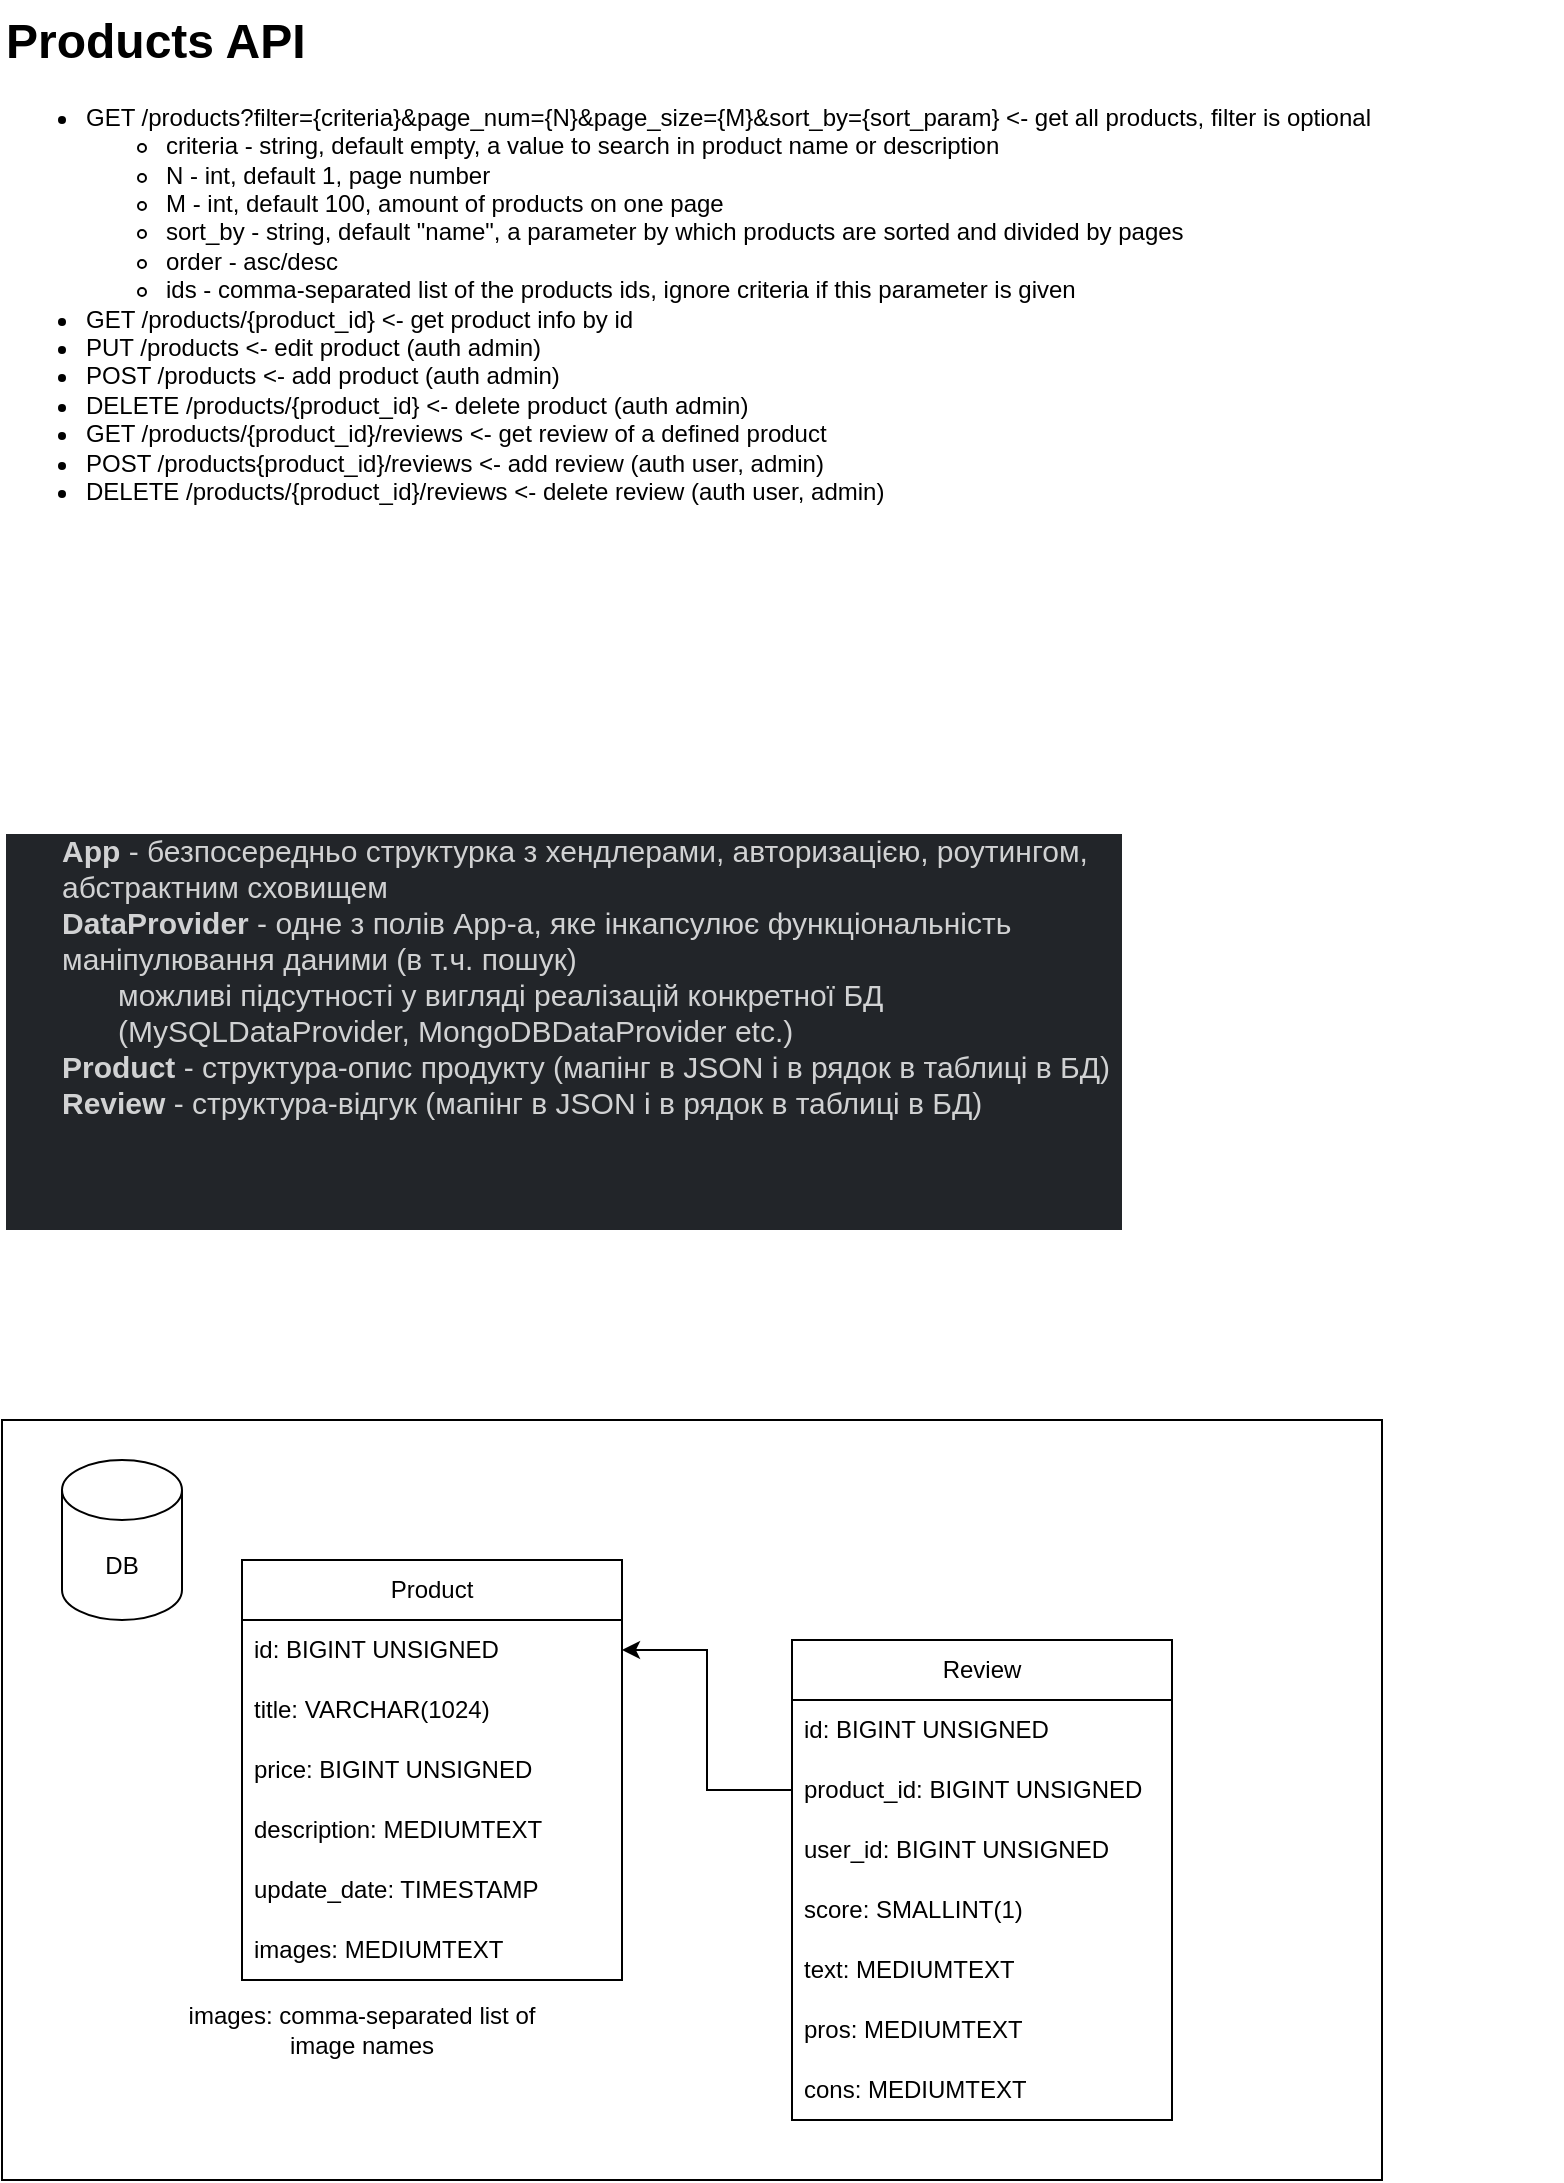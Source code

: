 <mxfile version="24.3.1" type="github">
  <diagram name="Page-1" id="ZJJYtPXDSKrinVVGFOde">
    <mxGraphModel dx="1434" dy="822" grid="1" gridSize="10" guides="1" tooltips="1" connect="1" arrows="1" fold="1" page="1" pageScale="1" pageWidth="850" pageHeight="1100" math="0" shadow="0">
      <root>
        <mxCell id="0" />
        <mxCell id="1" parent="0" />
        <mxCell id="3Lx6cvFHlFur323gadac-1" value="&lt;h1 style=&quot;margin-top: 0px;&quot;&gt;Products API&lt;br&gt;&lt;/h1&gt;&lt;ul&gt;&lt;li&gt;GET /products?filter={criteria}&amp;amp;page_num={N}&amp;amp;page_size={M}&amp;amp;sort_by={sort_param} &amp;lt;- get all products, filter is optional&lt;/li&gt;&lt;ul&gt;&lt;li&gt;criteria - string, default empty, a value to search in product name or description&lt;/li&gt;&lt;li&gt;N - int, default 1, page number&lt;/li&gt;&lt;li&gt;M - int, default 100, amount of products on one page&lt;/li&gt;&lt;li&gt;sort_by - string, default &quot;name&quot;, a parameter by which products are sorted and divided by pages&lt;br&gt;&lt;/li&gt;&lt;li&gt;order - asc/desc&lt;/li&gt;&lt;li&gt;ids - comma-separated list of the products ids, ignore criteria if this parameter is given&lt;br&gt;&lt;/li&gt;&lt;/ul&gt;&lt;li&gt;GET /products/{product_id} &amp;lt;- get product info by id&lt;/li&gt;&lt;li&gt;&lt;span style=&quot;background-color: initial;&quot;&gt;PUT /products &amp;lt;- edit product (auth admin)&lt;/span&gt;&lt;br&gt;&lt;/li&gt;&lt;li&gt;POST /products &amp;lt;- add product (auth admin)&lt;br&gt;&lt;/li&gt;&lt;li&gt;DELETE /products/{product_id} &amp;lt;- delete product (auth admin)&lt;br&gt;&lt;/li&gt;&lt;li&gt;GET /products/{product_id}/reviews &amp;lt;- get review of a defined product&lt;/li&gt;&lt;li&gt;POST /products{product_id}/reviews&amp;nbsp;&amp;lt;- add review (auth user, admin)&lt;br&gt;&lt;/li&gt;&lt;li&gt;DELETE /products/{product_id}/reviews&amp;nbsp;&amp;lt;- delete review (auth user, admin)&lt;/li&gt;&lt;/ul&gt;" style="text;html=1;whiteSpace=wrap;overflow=hidden;rounded=0;" parent="1" vertex="1">
          <mxGeometry x="30" y="10" width="780" height="280" as="geometry" />
        </mxCell>
        <mxCell id="Mr2Lyw9iKwcphw1yniOa-7" value="&lt;ul data-stringify-type=&quot;unordered-list&quot; class=&quot;p-rich_text_list p-rich_text_list__bullet&quot; data-indent=&quot;0&quot; data-border=&quot;0&quot; style=&quot;box-sizing: inherit; margin: 0px; padding: 0px; list-style-type: none; color: rgb(209, 210, 211); font-family: Slack-Lato, Slack-Fractions, appleLogo, sans-serif; font-size: 15px; font-style: normal; font-variant-ligatures: common-ligatures; font-variant-caps: normal; font-weight: 400; letter-spacing: normal; orphans: 2; text-align: left; text-indent: 0px; text-transform: none; widows: 2; word-spacing: 0px; -webkit-text-stroke-width: 0px; white-space: normal; background-color: rgb(34, 37, 41); text-decoration-thickness: initial; text-decoration-style: initial; text-decoration-color: initial;&quot;&gt;&lt;li data-stringify-indent=&quot;0&quot; data-stringify-border=&quot;0&quot; style=&quot;box-sizing: inherit; margin-bottom: 0px; margin-left: 28px; list-style-type: none;&quot;&gt;&lt;b data-stringify-type=&quot;bold&quot; style=&quot;box-sizing: inherit;&quot;&gt;App&lt;/b&gt;&lt;span&gt;&amp;nbsp;&lt;/span&gt;- безпосередньо структурка з хендлерами, авторизацією, роутингом, абстрактним сховищем&lt;/li&gt;&lt;li data-stringify-indent=&quot;0&quot; data-stringify-border=&quot;0&quot; style=&quot;box-sizing: inherit; margin-bottom: 0px; margin-left: 28px; list-style-type: none;&quot;&gt;&lt;b data-stringify-type=&quot;bold&quot; style=&quot;box-sizing: inherit;&quot;&gt;DataProvider&lt;/b&gt;&lt;span&gt;&amp;nbsp;&lt;/span&gt;- одне з полів App-a, яке інкапсулює функціональність маніпулювання даними (в т.ч. пошук)&lt;/li&gt;&lt;/ul&gt;&lt;ul data-stringify-type=&quot;unordered-list&quot; class=&quot;p-rich_text_list p-rich_text_list__bullet&quot; data-indent=&quot;1&quot; data-border=&quot;0&quot; style=&quot;box-sizing: inherit; margin: 0px; padding: 0px; list-style-type: none; color: rgb(209, 210, 211); font-family: Slack-Lato, Slack-Fractions, appleLogo, sans-serif; font-size: 15px; font-style: normal; font-variant-ligatures: common-ligatures; font-variant-caps: normal; font-weight: 400; letter-spacing: normal; orphans: 2; text-align: left; text-indent: 0px; text-transform: none; widows: 2; word-spacing: 0px; -webkit-text-stroke-width: 0px; white-space: normal; background-color: rgb(34, 37, 41); text-decoration-thickness: initial; text-decoration-style: initial; text-decoration-color: initial;&quot;&gt;&lt;li data-stringify-indent=&quot;1&quot; data-stringify-border=&quot;0&quot; style=&quot;box-sizing: inherit; margin-bottom: 0px; margin-left: 56px; list-style-type: none;&quot;&gt;можливі підсутності у вигляді реалізацій конкретної БД (MySQLDataProvider, MongoDBDataProvider etc.)&lt;/li&gt;&lt;/ul&gt;&lt;ul data-stringify-type=&quot;unordered-list&quot; class=&quot;p-rich_text_list p-rich_text_list__bullet&quot; data-indent=&quot;0&quot; data-border=&quot;0&quot; style=&quot;box-sizing: inherit; margin: 0px; padding: 0px; list-style-type: none; color: rgb(209, 210, 211); font-family: Slack-Lato, Slack-Fractions, appleLogo, sans-serif; font-size: 15px; font-style: normal; font-variant-ligatures: common-ligatures; font-variant-caps: normal; font-weight: 400; letter-spacing: normal; orphans: 2; text-align: left; text-indent: 0px; text-transform: none; widows: 2; word-spacing: 0px; -webkit-text-stroke-width: 0px; white-space: normal; background-color: rgb(34, 37, 41); text-decoration-thickness: initial; text-decoration-style: initial; text-decoration-color: initial;&quot;&gt;&lt;li data-stringify-indent=&quot;0&quot; data-stringify-border=&quot;0&quot; style=&quot;box-sizing: inherit; margin-bottom: 0px; margin-left: 28px; list-style-type: none;&quot;&gt;&lt;b data-stringify-type=&quot;bold&quot; style=&quot;box-sizing: inherit;&quot;&gt;Product&lt;/b&gt;&lt;span&gt;&amp;nbsp;&lt;/span&gt;- структура-опис продукту (мапінг в JSON і в рядок в таблиці в БД)&lt;/li&gt;&lt;li data-stringify-indent=&quot;0&quot; data-stringify-border=&quot;0&quot; style=&quot;box-sizing: inherit; margin-bottom: 0px; margin-left: 28px; list-style-type: none;&quot;&gt;&lt;b data-stringify-type=&quot;bold&quot; style=&quot;box-sizing: inherit;&quot;&gt;Review&lt;span&gt;&amp;nbsp;&lt;/span&gt;&lt;/b&gt;- структура-відгук (мапінг в JSON і в рядок в таблиці в БД)&lt;/li&gt;&lt;/ul&gt;&lt;div class=&quot;p-rich_text_section&quot; style=&quot;box-sizing: inherit; counter-reset: list-0 0 list-1 0 list-2 0 list-3 0 list-4 0 list-5 0 list-6 0 list-7 0 list-8 0 list-9 0; color: rgb(209, 210, 211); font-family: Slack-Lato, Slack-Fractions, appleLogo, sans-serif; font-size: 15px; font-style: normal; font-variant-ligatures: common-ligatures; font-variant-caps: normal; font-weight: 400; letter-spacing: normal; orphans: 2; text-align: left; text-indent: 0px; text-transform: none; widows: 2; word-spacing: 0px; -webkit-text-stroke-width: 0px; white-space: normal; background-color: rgb(34, 37, 41); text-decoration-thickness: initial; text-decoration-style: initial; text-decoration-color: initial;&quot;&gt;&lt;br class=&quot;Apple-interchange-newline&quot;&gt;&#xa;&#xa;&lt;/div&gt;" style="text;whiteSpace=wrap;html=1;" parent="1" vertex="1">
          <mxGeometry x="30" y="420" width="560" height="240" as="geometry" />
        </mxCell>
        <mxCell id="Mr2Lyw9iKwcphw1yniOa-28" value="" style="rounded=0;whiteSpace=wrap;html=1;fillColor=none;" parent="1" vertex="1">
          <mxGeometry x="30" y="720" width="690" height="380" as="geometry" />
        </mxCell>
        <mxCell id="Mr2Lyw9iKwcphw1yniOa-29" value="DB" style="shape=cylinder3;whiteSpace=wrap;html=1;boundedLbl=1;backgroundOutline=1;size=15;" parent="1" vertex="1">
          <mxGeometry x="60" y="740" width="60" height="80" as="geometry" />
        </mxCell>
        <mxCell id="Mr2Lyw9iKwcphw1yniOa-30" value="Product" style="swimlane;fontStyle=0;childLayout=stackLayout;horizontal=1;startSize=30;horizontalStack=0;resizeParent=1;resizeParentMax=0;resizeLast=0;collapsible=1;marginBottom=0;whiteSpace=wrap;html=1;" parent="1" vertex="1">
          <mxGeometry x="150" y="790" width="190" height="210" as="geometry" />
        </mxCell>
        <mxCell id="Mr2Lyw9iKwcphw1yniOa-31" value="id: BIGINT UNSIGNED" style="text;strokeColor=none;fillColor=none;align=left;verticalAlign=middle;spacingLeft=4;spacingRight=4;overflow=hidden;points=[[0,0.5],[1,0.5]];portConstraint=eastwest;rotatable=0;whiteSpace=wrap;html=1;" parent="Mr2Lyw9iKwcphw1yniOa-30" vertex="1">
          <mxGeometry y="30" width="190" height="30" as="geometry" />
        </mxCell>
        <mxCell id="Mr2Lyw9iKwcphw1yniOa-32" value="title: VARCHAR(1024)" style="text;strokeColor=none;fillColor=none;align=left;verticalAlign=middle;spacingLeft=4;spacingRight=4;overflow=hidden;points=[[0,0.5],[1,0.5]];portConstraint=eastwest;rotatable=0;whiteSpace=wrap;html=1;" parent="Mr2Lyw9iKwcphw1yniOa-30" vertex="1">
          <mxGeometry y="60" width="190" height="30" as="geometry" />
        </mxCell>
        <mxCell id="-rvVx6LLlHHF1My98kld-2" value="price: BIGINT UNSIGNED" style="text;strokeColor=none;fillColor=none;align=left;verticalAlign=middle;spacingLeft=4;spacingRight=4;overflow=hidden;points=[[0,0.5],[1,0.5]];portConstraint=eastwest;rotatable=0;whiteSpace=wrap;html=1;" parent="Mr2Lyw9iKwcphw1yniOa-30" vertex="1">
          <mxGeometry y="90" width="190" height="30" as="geometry" />
        </mxCell>
        <mxCell id="VpHtZ0TVyh0CKWOgbQuc-1" value="description: MEDIUMTEXT" style="text;strokeColor=none;fillColor=none;align=left;verticalAlign=middle;spacingLeft=4;spacingRight=4;overflow=hidden;points=[[0,0.5],[1,0.5]];portConstraint=eastwest;rotatable=0;whiteSpace=wrap;html=1;" parent="Mr2Lyw9iKwcphw1yniOa-30" vertex="1">
          <mxGeometry y="120" width="190" height="30" as="geometry" />
        </mxCell>
        <mxCell id="-rvVx6LLlHHF1My98kld-1" value="update_date: TIMESTAMP" style="text;strokeColor=none;fillColor=none;align=left;verticalAlign=middle;spacingLeft=4;spacingRight=4;overflow=hidden;points=[[0,0.5],[1,0.5]];portConstraint=eastwest;rotatable=0;whiteSpace=wrap;html=1;" parent="Mr2Lyw9iKwcphw1yniOa-30" vertex="1">
          <mxGeometry y="150" width="190" height="30" as="geometry" />
        </mxCell>
        <mxCell id="Mr2Lyw9iKwcphw1yniOa-33" value="images: MEDIUMTEXT" style="text;strokeColor=none;fillColor=none;align=left;verticalAlign=middle;spacingLeft=4;spacingRight=4;overflow=hidden;points=[[0,0.5],[1,0.5]];portConstraint=eastwest;rotatable=0;whiteSpace=wrap;html=1;" parent="Mr2Lyw9iKwcphw1yniOa-30" vertex="1">
          <mxGeometry y="180" width="190" height="30" as="geometry" />
        </mxCell>
        <mxCell id="Mr2Lyw9iKwcphw1yniOa-34" value="Review" style="swimlane;fontStyle=0;childLayout=stackLayout;horizontal=1;startSize=30;horizontalStack=0;resizeParent=1;resizeParentMax=0;resizeLast=0;collapsible=1;marginBottom=0;whiteSpace=wrap;html=1;movable=1;resizable=1;rotatable=1;deletable=1;editable=1;locked=0;connectable=1;" parent="1" vertex="1">
          <mxGeometry x="425" y="830" width="190" height="240" as="geometry">
            <mxRectangle x="425" y="670" width="80" height="30" as="alternateBounds" />
          </mxGeometry>
        </mxCell>
        <mxCell id="Mr2Lyw9iKwcphw1yniOa-35" value="id: BIGINT UNSIGNED" style="text;strokeColor=none;fillColor=none;align=left;verticalAlign=middle;spacingLeft=4;spacingRight=4;overflow=hidden;points=[[0,0.5],[1,0.5]];portConstraint=eastwest;rotatable=0;whiteSpace=wrap;html=1;" parent="Mr2Lyw9iKwcphw1yniOa-34" vertex="1">
          <mxGeometry y="30" width="190" height="30" as="geometry" />
        </mxCell>
        <mxCell id="Mr2Lyw9iKwcphw1yniOa-36" value="product_id: BIGINT UNSIGNED" style="text;strokeColor=none;fillColor=none;align=left;verticalAlign=middle;spacingLeft=4;spacingRight=4;overflow=hidden;points=[[0,0.5],[1,0.5]];portConstraint=eastwest;rotatable=0;whiteSpace=wrap;html=1;" parent="Mr2Lyw9iKwcphw1yniOa-34" vertex="1">
          <mxGeometry y="60" width="190" height="30" as="geometry" />
        </mxCell>
        <mxCell id="jqBt7s8ivbqRsUb2F52F-1" value="user_id: BIGINT UNSIGNED" style="text;strokeColor=none;fillColor=none;align=left;verticalAlign=middle;spacingLeft=4;spacingRight=4;overflow=hidden;points=[[0,0.5],[1,0.5]];portConstraint=eastwest;rotatable=0;whiteSpace=wrap;html=1;" parent="Mr2Lyw9iKwcphw1yniOa-34" vertex="1">
          <mxGeometry y="90" width="190" height="30" as="geometry" />
        </mxCell>
        <mxCell id="Mr2Lyw9iKwcphw1yniOa-37" value="score: SMALLINT(1)" style="text;strokeColor=none;fillColor=none;align=left;verticalAlign=middle;spacingLeft=4;spacingRight=4;overflow=hidden;points=[[0,0.5],[1,0.5]];portConstraint=eastwest;rotatable=0;whiteSpace=wrap;html=1;" parent="Mr2Lyw9iKwcphw1yniOa-34" vertex="1">
          <mxGeometry y="120" width="190" height="30" as="geometry" />
        </mxCell>
        <mxCell id="Mr2Lyw9iKwcphw1yniOa-38" value="text: MEDIUMTEXT" style="text;strokeColor=none;fillColor=none;align=left;verticalAlign=middle;spacingLeft=4;spacingRight=4;overflow=hidden;points=[[0,0.5],[1,0.5]];portConstraint=eastwest;rotatable=0;whiteSpace=wrap;html=1;" parent="Mr2Lyw9iKwcphw1yniOa-34" vertex="1">
          <mxGeometry y="150" width="190" height="30" as="geometry" />
        </mxCell>
        <mxCell id="jqBt7s8ivbqRsUb2F52F-2" value="pros: MEDIUMTEXT" style="text;strokeColor=none;fillColor=none;align=left;verticalAlign=middle;spacingLeft=4;spacingRight=4;overflow=hidden;points=[[0,0.5],[1,0.5]];portConstraint=eastwest;rotatable=0;whiteSpace=wrap;html=1;" parent="Mr2Lyw9iKwcphw1yniOa-34" vertex="1">
          <mxGeometry y="180" width="190" height="30" as="geometry" />
        </mxCell>
        <mxCell id="jqBt7s8ivbqRsUb2F52F-3" value="cons: MEDIUMTEXT" style="text;strokeColor=none;fillColor=none;align=left;verticalAlign=middle;spacingLeft=4;spacingRight=4;overflow=hidden;points=[[0,0.5],[1,0.5]];portConstraint=eastwest;rotatable=0;whiteSpace=wrap;html=1;" parent="Mr2Lyw9iKwcphw1yniOa-34" vertex="1">
          <mxGeometry y="210" width="190" height="30" as="geometry" />
        </mxCell>
        <mxCell id="Mr2Lyw9iKwcphw1yniOa-39" style="edgeStyle=orthogonalEdgeStyle;rounded=0;orthogonalLoop=1;jettySize=auto;html=1;exitX=0;exitY=0.5;exitDx=0;exitDy=0;entryX=1;entryY=0.5;entryDx=0;entryDy=0;" parent="1" source="Mr2Lyw9iKwcphw1yniOa-36" target="Mr2Lyw9iKwcphw1yniOa-31" edge="1">
          <mxGeometry relative="1" as="geometry" />
        </mxCell>
        <mxCell id="VpHtZ0TVyh0CKWOgbQuc-2" value="images: comma-separated list of image names" style="text;html=1;align=center;verticalAlign=middle;whiteSpace=wrap;rounded=0;" parent="1" vertex="1">
          <mxGeometry x="110" y="1010" width="200" height="30" as="geometry" />
        </mxCell>
      </root>
    </mxGraphModel>
  </diagram>
</mxfile>
